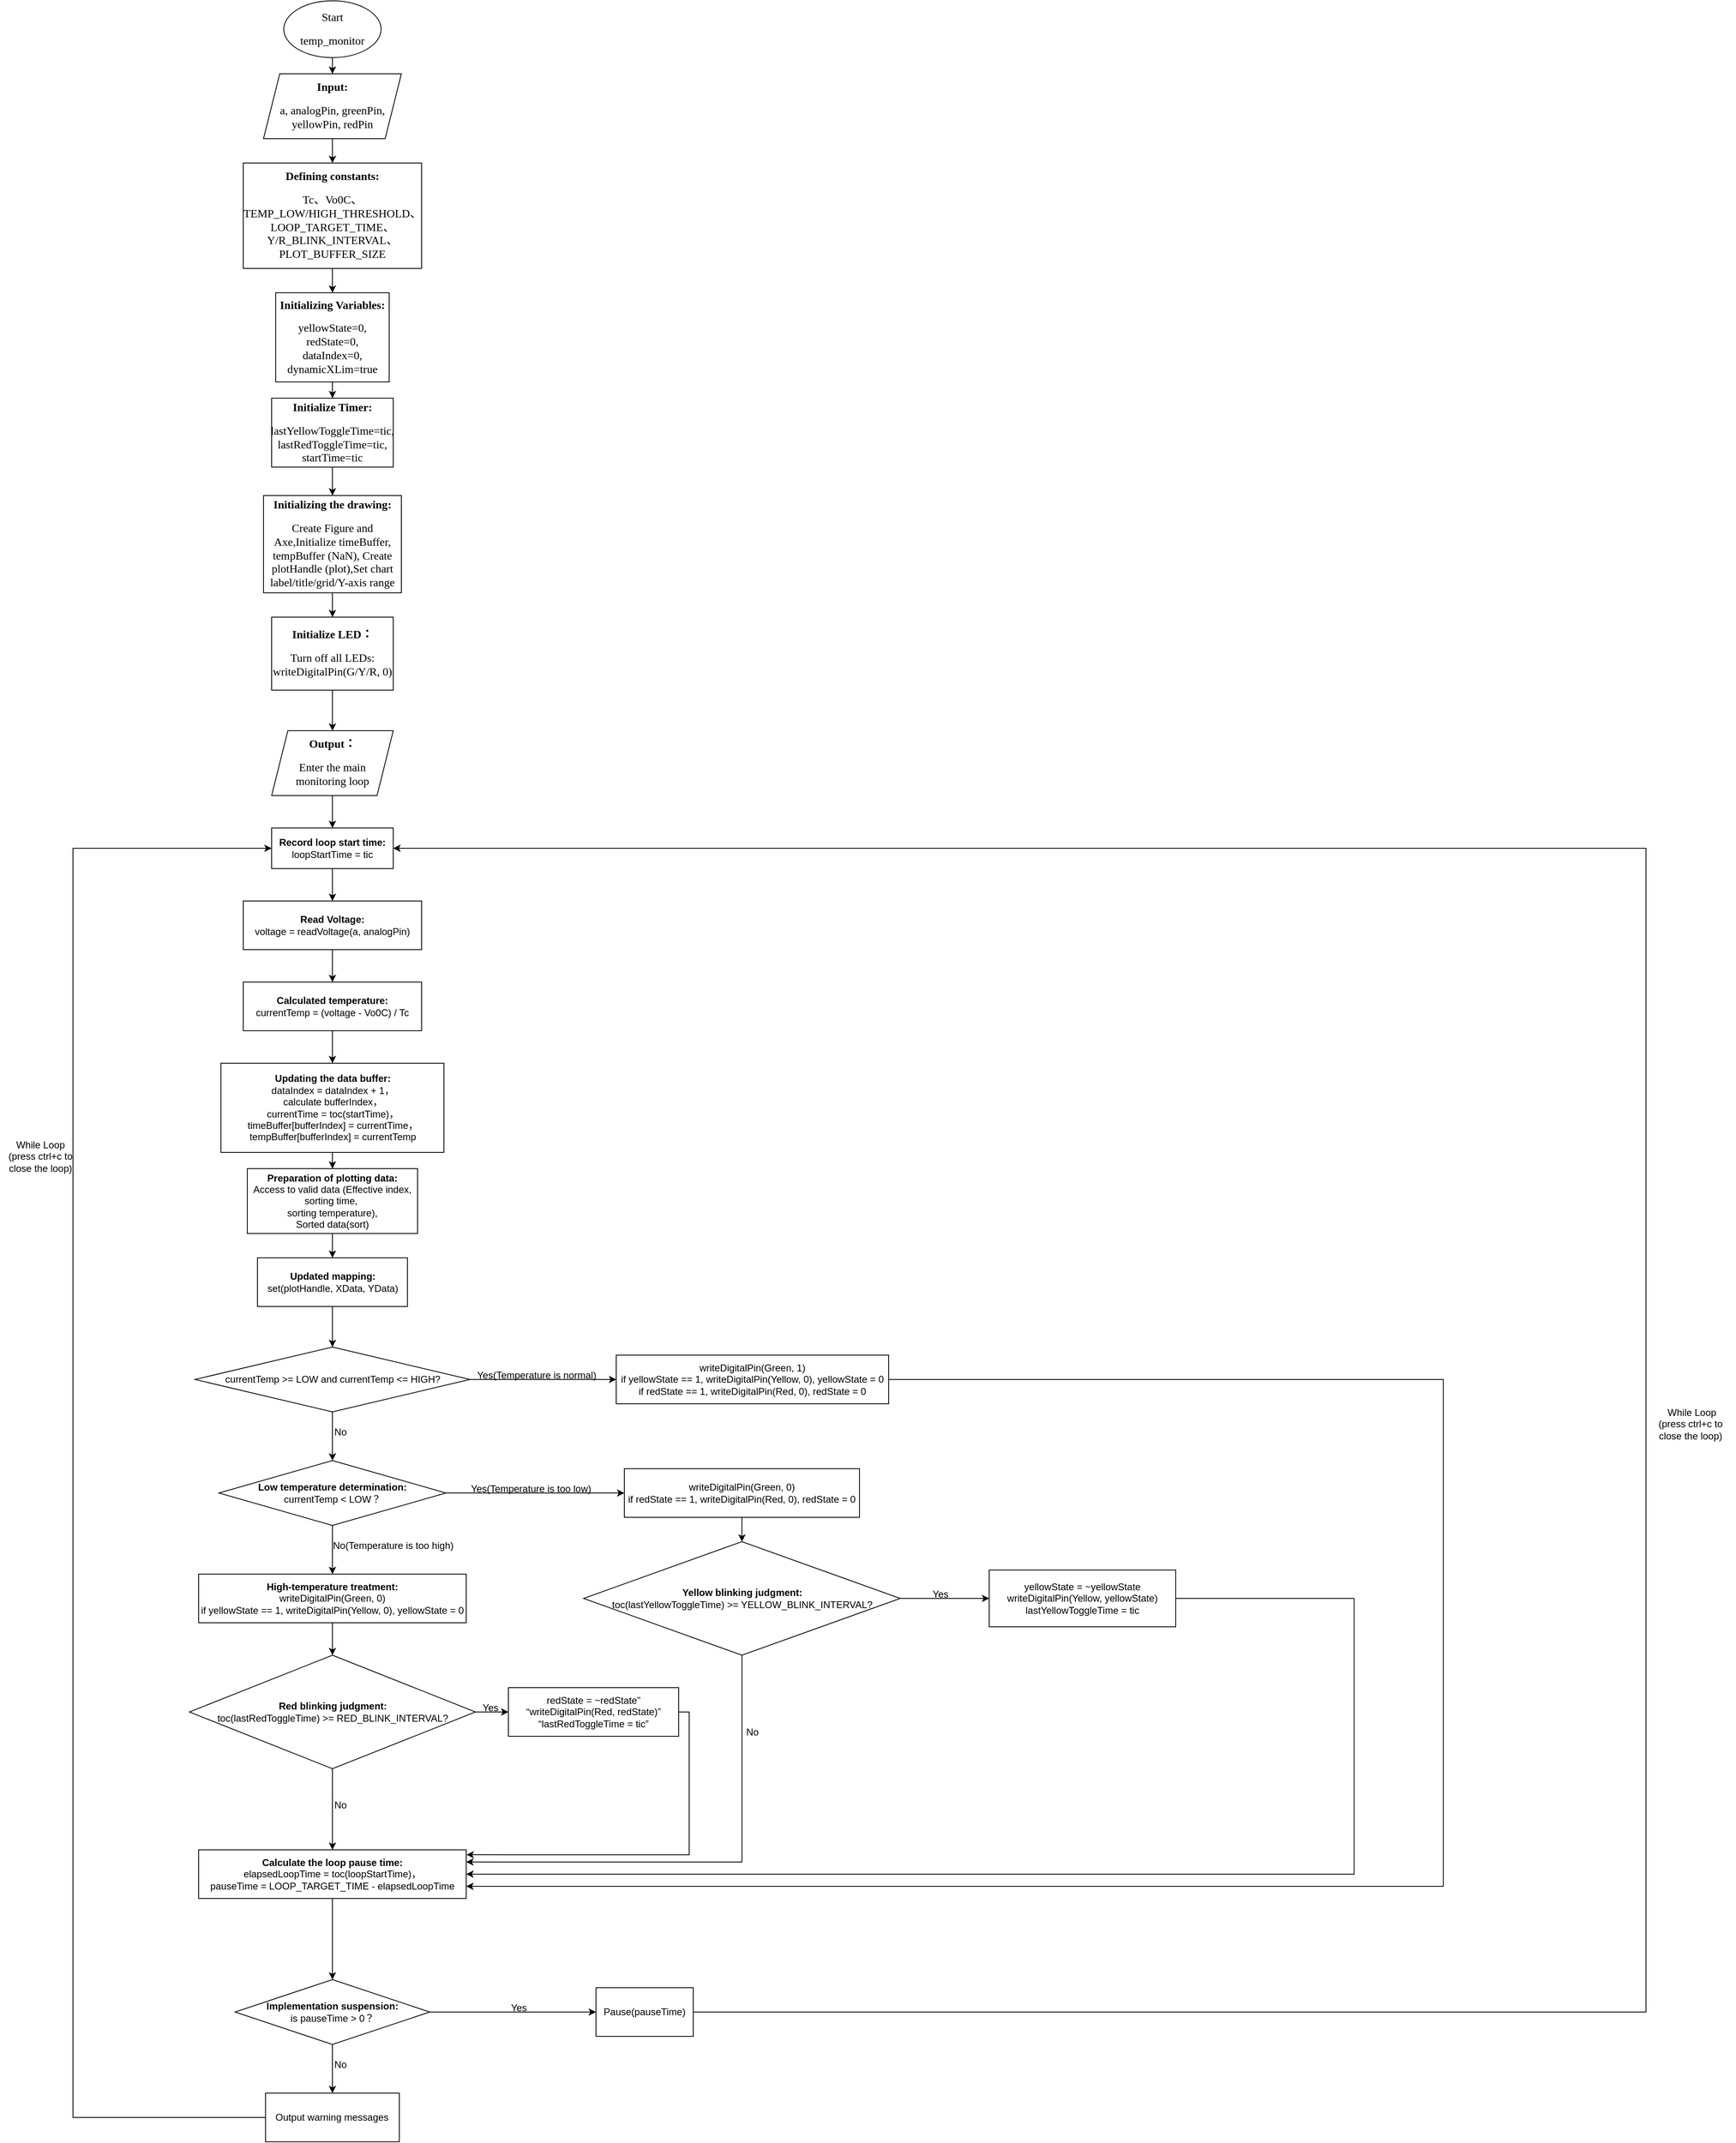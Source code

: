 <mxfile version="26.2.13">
  <diagram id="C5RBs43oDa-KdzZeNtuy" name="Page-1">
    <mxGraphModel dx="2034" dy="773" grid="1" gridSize="10" guides="1" tooltips="1" connect="1" arrows="1" fold="1" page="1" pageScale="1" pageWidth="827" pageHeight="1169" math="0" shadow="0">
      <root>
        <mxCell id="WIyWlLk6GJQsqaUBKTNV-0" />
        <mxCell id="WIyWlLk6GJQsqaUBKTNV-1" parent="WIyWlLk6GJQsqaUBKTNV-0" />
        <mxCell id="bx1HmI1DPWCOk9gcPMfK-49" style="edgeStyle=orthogonalEdgeStyle;rounded=0;orthogonalLoop=1;jettySize=auto;html=1;entryX=0.5;entryY=0;entryDx=0;entryDy=0;" parent="WIyWlLk6GJQsqaUBKTNV-1" source="bx1HmI1DPWCOk9gcPMfK-1" target="bx1HmI1DPWCOk9gcPMfK-4" edge="1">
          <mxGeometry relative="1" as="geometry" />
        </mxCell>
        <mxCell id="bx1HmI1DPWCOk9gcPMfK-1" value="&lt;p align=&quot;center&quot; class=&quot;MsoNormal&quot;&gt;&lt;span style=&quot;font-family: 宋体; font-size: 10.5pt;&quot;&gt;&lt;font style=&quot;&quot; face=&quot;Calibri&quot;&gt;Start&lt;/font&gt;&lt;/span&gt;&lt;b&gt;&lt;span style=&quot;font-family: 宋体; font-size: 10.5pt; font-size: 10.5pt;&quot;&gt;&lt;/span&gt;&lt;/b&gt;&lt;/p&gt;&lt;p align=&quot;center&quot; class=&quot;MsoNormal&quot;&gt;&lt;span style=&quot;mso-spacerun:&#39;yes&#39;;font-family:宋体;mso-ascii-font-family:Calibri;&lt;br/&gt;mso-hansi-font-family:Calibri;mso-bidi-font-family:&#39;Times New Roman&#39;;font-size:10.5pt;&lt;br/&gt;mso-font-kerning:1.0pt;&quot;&gt;&lt;font face=&quot;Calibri&quot;&gt;temp_monitor&lt;/font&gt;&lt;/span&gt;&lt;span style=&quot;mso-spacerun:&#39;yes&#39;;font-family:Calibri;mso-fareast-font-family:宋体;&lt;br/&gt;mso-bidi-font-family:&#39;Times New Roman&#39;;font-size:10.5pt;mso-font-kerning:1.0pt;&quot;&gt;&lt;/span&gt;&lt;/p&gt;" style="ellipse;whiteSpace=wrap;html=1;" parent="WIyWlLk6GJQsqaUBKTNV-1" vertex="1">
          <mxGeometry x="340" y="70" width="120" height="70" as="geometry" />
        </mxCell>
        <mxCell id="bx1HmI1DPWCOk9gcPMfK-50" style="edgeStyle=orthogonalEdgeStyle;rounded=0;orthogonalLoop=1;jettySize=auto;html=1;entryX=0.5;entryY=0;entryDx=0;entryDy=0;" parent="WIyWlLk6GJQsqaUBKTNV-1" source="bx1HmI1DPWCOk9gcPMfK-4" target="bx1HmI1DPWCOk9gcPMfK-5" edge="1">
          <mxGeometry relative="1" as="geometry" />
        </mxCell>
        <mxCell id="bx1HmI1DPWCOk9gcPMfK-4" value="&lt;p align=&quot;center&quot; class=&quot;MsoNormal&quot;&gt;&lt;b&gt;&lt;span style=&quot;font-family: 宋体; font-size: 10.5pt;&quot;&gt;&lt;font face=&quot;Calibri&quot;&gt;Input:&lt;/font&gt;&lt;/span&gt;&lt;/b&gt;&lt;b&gt;&lt;span style=&quot;font-family: 宋体; font-size: 10.5pt;&quot;&gt;&lt;/span&gt;&lt;/b&gt;&lt;/p&gt;&lt;p align=&quot;center&quot; class=&quot;MsoNormal&quot;&gt;&lt;span style=&quot;mso-spacerun:&#39;yes&#39;;font-family:Calibri;mso-fareast-font-family:宋体;&lt;br/&gt;mso-bidi-font-family:&#39;Times New Roman&#39;;font-size:10.5pt;mso-font-kerning:1.0pt;&quot;&gt;a, analogPin, greenPin, yellowPin, redPin&lt;/span&gt;&lt;span style=&quot;mso-spacerun:&#39;yes&#39;;font-family:Calibri;mso-fareast-font-family:宋体;&lt;br/&gt;mso-bidi-font-family:&#39;Times New Roman&#39;;font-size:10.5pt;mso-font-kerning:1.0pt;&quot;&gt;&lt;/span&gt;&lt;/p&gt;" style="shape=parallelogram;perimeter=parallelogramPerimeter;whiteSpace=wrap;html=1;fixedSize=1;" parent="WIyWlLk6GJQsqaUBKTNV-1" vertex="1">
          <mxGeometry x="315" y="160" width="170" height="80" as="geometry" />
        </mxCell>
        <mxCell id="bx1HmI1DPWCOk9gcPMfK-51" style="edgeStyle=orthogonalEdgeStyle;rounded=0;orthogonalLoop=1;jettySize=auto;html=1;entryX=0.5;entryY=0;entryDx=0;entryDy=0;" parent="WIyWlLk6GJQsqaUBKTNV-1" source="bx1HmI1DPWCOk9gcPMfK-5" target="bx1HmI1DPWCOk9gcPMfK-6" edge="1">
          <mxGeometry relative="1" as="geometry" />
        </mxCell>
        <mxCell id="bx1HmI1DPWCOk9gcPMfK-5" value="&lt;p align=&quot;center&quot; class=&quot;MsoNormal&quot;&gt;&lt;b&gt;&lt;span style=&quot;font-family: 宋体; font-size: 10.5pt;&quot;&gt;&lt;font face=&quot;Calibri&quot;&gt;Defining constants&lt;/font&gt;&lt;/span&gt;&lt;/b&gt;&lt;b&gt;&lt;span style=&quot;font-family: 宋体; font-size: 10.5pt;&quot;&gt;&lt;font face=&quot;Calibri&quot;&gt;:&lt;/font&gt;&lt;/span&gt;&lt;/b&gt;&lt;b&gt;&lt;span style=&quot;font-family: 宋体; font-size: 10.5pt;&quot;&gt;&lt;/span&gt;&lt;/b&gt;&lt;/p&gt;&lt;p align=&quot;center&quot; class=&quot;MsoNormal&quot;&gt;&lt;span style=&quot;mso-spacerun:&#39;yes&#39;;font-family:宋体;mso-ascii-font-family:Calibri;&lt;br/&gt;mso-hansi-font-family:Calibri;mso-bidi-font-family:&#39;Times New Roman&#39;;font-size:10.5pt;&lt;br/&gt;mso-font-kerning:1.0pt;&quot;&gt;&lt;font face=&quot;Calibri&quot;&gt;Tc&lt;/font&gt;&lt;font face=&quot;宋体&quot;&gt;、&lt;/font&gt;&lt;font face=&quot;Calibri&quot;&gt;Vo0C&lt;/font&gt;&lt;font face=&quot;宋体&quot;&gt;、&lt;/font&gt;&lt;font face=&quot;Calibri&quot;&gt;TEMP_LOW/HIGH_THRESHOLD&lt;/font&gt;&lt;font face=&quot;宋体&quot;&gt;、&lt;/font&gt;&lt;font face=&quot;Calibri&quot;&gt;LOOP_TARGET_TIME&lt;/font&gt;&lt;font face=&quot;宋体&quot;&gt;、&lt;/font&gt;&lt;font face=&quot;Calibri&quot;&gt;Y/R_BLINK_INTERVAL&lt;/font&gt;&lt;font face=&quot;宋体&quot;&gt;、&lt;/font&gt;&lt;font face=&quot;Calibri&quot;&gt;PLOT_BUFFER_SIZE&lt;/font&gt;&lt;/span&gt;&lt;span style=&quot;mso-spacerun:&#39;yes&#39;;font-family:宋体;mso-ascii-font-family:Calibri;&lt;br/&gt;mso-hansi-font-family:Calibri;mso-bidi-font-family:&#39;Times New Roman&#39;;font-size:10.5pt;&lt;br/&gt;mso-font-kerning:1.0pt;&quot;&gt;&lt;/span&gt;&lt;/p&gt;" style="rounded=0;whiteSpace=wrap;html=1;" parent="WIyWlLk6GJQsqaUBKTNV-1" vertex="1">
          <mxGeometry x="290" y="270" width="220" height="130" as="geometry" />
        </mxCell>
        <mxCell id="bx1HmI1DPWCOk9gcPMfK-52" style="edgeStyle=orthogonalEdgeStyle;rounded=0;orthogonalLoop=1;jettySize=auto;html=1;entryX=0.5;entryY=0;entryDx=0;entryDy=0;" parent="WIyWlLk6GJQsqaUBKTNV-1" source="bx1HmI1DPWCOk9gcPMfK-6" target="bx1HmI1DPWCOk9gcPMfK-7" edge="1">
          <mxGeometry relative="1" as="geometry" />
        </mxCell>
        <mxCell id="bx1HmI1DPWCOk9gcPMfK-6" value="&lt;p align=&quot;center&quot; class=&quot;MsoNormal&quot;&gt;&lt;b&gt;&lt;span style=&quot;font-family: 宋体; font-size: 10.5pt;&quot;&gt;&lt;font face=&quot;Calibri&quot;&gt;Initializing Variables&lt;/font&gt;&lt;/span&gt;&lt;/b&gt;&lt;b&gt;&lt;span style=&quot;font-family: 宋体; font-size: 10.5pt;&quot;&gt;&lt;font face=&quot;Calibri&quot;&gt;:&lt;/font&gt;&lt;/span&gt;&lt;/b&gt;&lt;b&gt;&lt;span style=&quot;font-family: 宋体; font-size: 10.5pt;&quot;&gt;&lt;/span&gt;&lt;/b&gt;&lt;/p&gt;&lt;p align=&quot;center&quot; class=&quot;MsoNormal&quot;&gt;&lt;span style=&quot;mso-spacerun:&#39;yes&#39;;font-family:宋体;mso-ascii-font-family:Calibri;&lt;br/&gt;mso-hansi-font-family:Calibri;mso-bidi-font-family:&#39;Times New Roman&#39;;font-size:10.5pt;&lt;br/&gt;mso-font-kerning:1.0pt;&quot;&gt;&lt;font face=&quot;Calibri&quot;&gt;yellowState=0, redState=0, dataIndex=0, dynamicXLim=true&lt;/font&gt;&lt;/span&gt;&lt;span style=&quot;mso-spacerun:&#39;yes&#39;;font-family:宋体;mso-ascii-font-family:Calibri;&lt;br/&gt;mso-hansi-font-family:Calibri;mso-bidi-font-family:&#39;Times New Roman&#39;;font-size:10.5pt;&lt;br/&gt;mso-font-kerning:1.0pt;&quot;&gt;&lt;/span&gt;&lt;/p&gt;" style="rounded=0;whiteSpace=wrap;html=1;" parent="WIyWlLk6GJQsqaUBKTNV-1" vertex="1">
          <mxGeometry x="330" y="430" width="140" height="110" as="geometry" />
        </mxCell>
        <mxCell id="bx1HmI1DPWCOk9gcPMfK-53" style="edgeStyle=orthogonalEdgeStyle;rounded=0;orthogonalLoop=1;jettySize=auto;html=1;" parent="WIyWlLk6GJQsqaUBKTNV-1" source="bx1HmI1DPWCOk9gcPMfK-7" target="bx1HmI1DPWCOk9gcPMfK-8" edge="1">
          <mxGeometry relative="1" as="geometry" />
        </mxCell>
        <mxCell id="bx1HmI1DPWCOk9gcPMfK-7" value="&lt;p align=&quot;center&quot; class=&quot;MsoNormal&quot;&gt;&lt;b&gt;&lt;span style=&quot;font-family: 宋体; font-size: 10.5pt;&quot;&gt;&lt;font face=&quot;Calibri&quot;&gt;Initialize Timer&lt;/font&gt;&lt;/span&gt;&lt;/b&gt;&lt;b&gt;&lt;span style=&quot;font-family: 宋体; font-size: 10.5pt;&quot;&gt;&lt;font face=&quot;Calibri&quot;&gt;:&lt;/font&gt;&lt;/span&gt;&lt;/b&gt;&lt;b&gt;&lt;span style=&quot;font-family: 宋体; font-size: 10.5pt;&quot;&gt;&lt;/span&gt;&lt;/b&gt;&lt;/p&gt;&lt;p align=&quot;center&quot; class=&quot;MsoNormal&quot;&gt;&lt;span style=&quot;mso-spacerun:&#39;yes&#39;;font-family:宋体;mso-ascii-font-family:Calibri;&lt;br/&gt;mso-hansi-font-family:Calibri;mso-bidi-font-family:&#39;Times New Roman&#39;;font-size:10.5pt;&lt;br/&gt;mso-font-kerning:1.0pt;&quot;&gt;&lt;font face=&quot;Calibri&quot;&gt;lastYellowToggleTime=tic, lastRedToggleTime=tic, startTime=tic&lt;/font&gt;&lt;/span&gt;&lt;span style=&quot;mso-spacerun:&#39;yes&#39;;font-family:宋体;mso-ascii-font-family:Calibri;&lt;br/&gt;mso-hansi-font-family:Calibri;mso-bidi-font-family:&#39;Times New Roman&#39;;font-size:10.5pt;&lt;br/&gt;mso-font-kerning:1.0pt;&quot;&gt;&lt;/span&gt;&lt;/p&gt;" style="rounded=0;whiteSpace=wrap;html=1;" parent="WIyWlLk6GJQsqaUBKTNV-1" vertex="1">
          <mxGeometry x="325" y="560" width="150" height="85" as="geometry" />
        </mxCell>
        <mxCell id="bx1HmI1DPWCOk9gcPMfK-54" style="edgeStyle=orthogonalEdgeStyle;rounded=0;orthogonalLoop=1;jettySize=auto;html=1;entryX=0.5;entryY=0;entryDx=0;entryDy=0;" parent="WIyWlLk6GJQsqaUBKTNV-1" source="bx1HmI1DPWCOk9gcPMfK-8" target="bx1HmI1DPWCOk9gcPMfK-9" edge="1">
          <mxGeometry relative="1" as="geometry" />
        </mxCell>
        <mxCell id="bx1HmI1DPWCOk9gcPMfK-8" value="&lt;p align=&quot;center&quot; class=&quot;MsoNormal&quot;&gt;&lt;b&gt;&lt;span style=&quot;font-family: 宋体; font-size: 10.5pt;&quot;&gt;&lt;font face=&quot;Calibri&quot;&gt;Initializing the drawing&lt;/font&gt;&lt;/span&gt;&lt;/b&gt;&lt;b&gt;&lt;span style=&quot;font-family: 宋体; font-size: 10.5pt;&quot;&gt;&lt;font face=&quot;Calibri&quot;&gt;:&lt;/font&gt;&lt;/span&gt;&lt;/b&gt;&lt;b&gt;&lt;span style=&quot;font-family: 宋体; font-size: 10.5pt;&quot;&gt;&lt;/span&gt;&lt;/b&gt;&lt;/p&gt;&lt;p align=&quot;center&quot; class=&quot;MsoNormal&quot;&gt;&lt;span style=&quot;font-family: 宋体; font-size: 10.5pt;&quot;&gt;&lt;font face=&quot;Calibri&quot;&gt;Create Figure and Axe,Initialize timeBuffer, tempBuffer (NaN), Create plotHandle (plot),Set chart label/title/grid/Y-axis range&lt;/font&gt;&lt;/span&gt;&lt;/p&gt;" style="rounded=0;whiteSpace=wrap;html=1;" parent="WIyWlLk6GJQsqaUBKTNV-1" vertex="1">
          <mxGeometry x="315" y="680" width="170" height="120" as="geometry" />
        </mxCell>
        <mxCell id="bx1HmI1DPWCOk9gcPMfK-55" style="edgeStyle=orthogonalEdgeStyle;rounded=0;orthogonalLoop=1;jettySize=auto;html=1;entryX=0.5;entryY=0;entryDx=0;entryDy=0;" parent="WIyWlLk6GJQsqaUBKTNV-1" source="bx1HmI1DPWCOk9gcPMfK-9" target="bx1HmI1DPWCOk9gcPMfK-11" edge="1">
          <mxGeometry relative="1" as="geometry" />
        </mxCell>
        <mxCell id="bx1HmI1DPWCOk9gcPMfK-9" value="&lt;p align=&quot;center&quot; class=&quot;MsoNormal&quot;&gt;&lt;b&gt;&lt;span style=&quot;font-family: 宋体; font-size: 10.5pt;&quot;&gt;&lt;font style=&quot;&quot; face=&quot;Calibri&quot;&gt;Initialize LED&lt;/font&gt;&lt;/span&gt;&lt;span style=&quot;font-family: 宋体; font-size: 10.5pt;&quot;&gt;：&lt;/span&gt;&lt;/b&gt;&lt;span style=&quot;mso-spacerun:&#39;yes&#39;;font-family:宋体;mso-ascii-font-family:Calibri;&lt;br/&gt;mso-hansi-font-family:Calibri;mso-bidi-font-family:&#39;Times New Roman&#39;;font-size:10.5pt;&lt;br/&gt;mso-font-kerning:1.0pt;&quot;&gt;&lt;/span&gt;&lt;/p&gt;&lt;p align=&quot;center&quot; class=&quot;MsoNormal&quot;&gt;&lt;span style=&quot;mso-spacerun:&#39;yes&#39;;font-family:宋体;mso-ascii-font-family:Calibri;&lt;br/&gt;mso-hansi-font-family:Calibri;mso-bidi-font-family:&#39;Times New Roman&#39;;font-size:10.5pt;&lt;br/&gt;mso-font-kerning:1.0pt;&quot;&gt;&lt;font face=&quot;Calibri&quot;&gt;Turn off all LEDs: writeDigitalPin(G/Y/R, 0)&lt;/font&gt;&lt;/span&gt;&lt;span style=&quot;mso-spacerun:&#39;yes&#39;;font-family:宋体;mso-ascii-font-family:Calibri;&lt;br/&gt;mso-hansi-font-family:Calibri;mso-bidi-font-family:&#39;Times New Roman&#39;;font-size:10.5pt;&lt;br/&gt;mso-font-kerning:1.0pt;&quot;&gt;&lt;/span&gt;&lt;/p&gt;" style="rounded=0;whiteSpace=wrap;html=1;" parent="WIyWlLk6GJQsqaUBKTNV-1" vertex="1">
          <mxGeometry x="325" y="830" width="150" height="90" as="geometry" />
        </mxCell>
        <mxCell id="bx1HmI1DPWCOk9gcPMfK-56" style="edgeStyle=orthogonalEdgeStyle;rounded=0;orthogonalLoop=1;jettySize=auto;html=1;entryX=0.5;entryY=0;entryDx=0;entryDy=0;" parent="WIyWlLk6GJQsqaUBKTNV-1" source="bx1HmI1DPWCOk9gcPMfK-11" target="bx1HmI1DPWCOk9gcPMfK-14" edge="1">
          <mxGeometry relative="1" as="geometry" />
        </mxCell>
        <mxCell id="bx1HmI1DPWCOk9gcPMfK-11" value="&lt;p align=&quot;center&quot; class=&quot;MsoNormal&quot;&gt;&lt;span style=&quot;mso-spacerun:&#39;yes&#39;;font-family:宋体;mso-ascii-font-family:Calibri;&lt;br/&gt;mso-hansi-font-family:Calibri;mso-bidi-font-family:&#39;Times New Roman&#39;;font-size:10.5pt;&lt;br/&gt;mso-font-kerning:1.0pt;&quot;&gt;&lt;b&gt;&lt;font face=&quot;Calibri&quot;&gt;Output&lt;/font&gt;&lt;font face=&quot;宋体&quot;&gt;：&lt;/font&gt;&lt;/b&gt;&lt;/span&gt;&lt;span style=&quot;mso-spacerun:&#39;yes&#39;;font-family:宋体;mso-ascii-font-family:Calibri;&lt;br/&gt;mso-hansi-font-family:Calibri;mso-bidi-font-family:&#39;Times New Roman&#39;;font-size:10.5pt;&lt;br/&gt;mso-font-kerning:1.0pt;&quot;&gt;&lt;/span&gt;&lt;/p&gt;&lt;p align=&quot;center&quot; class=&quot;MsoNormal&quot;&gt;&lt;span style=&quot;mso-spacerun:&#39;yes&#39;;font-family:宋体;mso-ascii-font-family:Calibri;&lt;br/&gt;mso-hansi-font-family:Calibri;mso-bidi-font-family:&#39;Times New Roman&#39;;font-size:10.5pt;&lt;br/&gt;mso-font-kerning:1.0pt;&quot;&gt;&lt;font face=&quot;Calibri&quot;&gt;Enter the main monitoring loop&lt;/font&gt;&lt;/span&gt;&lt;span style=&quot;mso-spacerun:&#39;yes&#39;;font-family:Calibri;mso-fareast-font-family:宋体;&lt;br/&gt;mso-bidi-font-family:&#39;Times New Roman&#39;;font-size:10.5pt;mso-font-kerning:1.0pt;&quot;&gt;&lt;/span&gt;&lt;/p&gt;" style="shape=parallelogram;perimeter=parallelogramPerimeter;whiteSpace=wrap;html=1;fixedSize=1;" parent="WIyWlLk6GJQsqaUBKTNV-1" vertex="1">
          <mxGeometry x="325" y="970" width="150" height="80" as="geometry" />
        </mxCell>
        <mxCell id="bx1HmI1DPWCOk9gcPMfK-57" style="edgeStyle=orthogonalEdgeStyle;rounded=0;orthogonalLoop=1;jettySize=auto;html=1;entryX=0.5;entryY=0;entryDx=0;entryDy=0;" parent="WIyWlLk6GJQsqaUBKTNV-1" source="bx1HmI1DPWCOk9gcPMfK-14" target="bx1HmI1DPWCOk9gcPMfK-15" edge="1">
          <mxGeometry relative="1" as="geometry" />
        </mxCell>
        <mxCell id="bx1HmI1DPWCOk9gcPMfK-14" value="&lt;b&gt;Record loop start time:&lt;/b&gt;&lt;div&gt;loopStartTime = tic&lt;/div&gt;" style="rounded=0;whiteSpace=wrap;html=1;" parent="WIyWlLk6GJQsqaUBKTNV-1" vertex="1">
          <mxGeometry x="325" y="1090" width="150" height="50" as="geometry" />
        </mxCell>
        <mxCell id="bx1HmI1DPWCOk9gcPMfK-58" style="edgeStyle=orthogonalEdgeStyle;rounded=0;orthogonalLoop=1;jettySize=auto;html=1;entryX=0.5;entryY=0;entryDx=0;entryDy=0;" parent="WIyWlLk6GJQsqaUBKTNV-1" source="bx1HmI1DPWCOk9gcPMfK-15" target="bx1HmI1DPWCOk9gcPMfK-16" edge="1">
          <mxGeometry relative="1" as="geometry" />
        </mxCell>
        <mxCell id="bx1HmI1DPWCOk9gcPMfK-15" value="&lt;b&gt;Read Voltage:&lt;/b&gt;&lt;div&gt;voltage = readVoltage(a, analogPin)&lt;/div&gt;" style="rounded=0;whiteSpace=wrap;html=1;" parent="WIyWlLk6GJQsqaUBKTNV-1" vertex="1">
          <mxGeometry x="290" y="1180" width="220" height="60" as="geometry" />
        </mxCell>
        <mxCell id="bx1HmI1DPWCOk9gcPMfK-59" style="edgeStyle=orthogonalEdgeStyle;rounded=0;orthogonalLoop=1;jettySize=auto;html=1;entryX=0.5;entryY=0;entryDx=0;entryDy=0;" parent="WIyWlLk6GJQsqaUBKTNV-1" source="bx1HmI1DPWCOk9gcPMfK-16" target="bx1HmI1DPWCOk9gcPMfK-17" edge="1">
          <mxGeometry relative="1" as="geometry" />
        </mxCell>
        <mxCell id="bx1HmI1DPWCOk9gcPMfK-16" value="&lt;b&gt;Calculated temperature:&lt;/b&gt;&lt;div&gt;currentTemp = (voltage - Vo0C) / Tc&lt;/div&gt;" style="rounded=0;whiteSpace=wrap;html=1;" parent="WIyWlLk6GJQsqaUBKTNV-1" vertex="1">
          <mxGeometry x="290" y="1280" width="220" height="60" as="geometry" />
        </mxCell>
        <mxCell id="bx1HmI1DPWCOk9gcPMfK-60" style="edgeStyle=orthogonalEdgeStyle;rounded=0;orthogonalLoop=1;jettySize=auto;html=1;entryX=0.5;entryY=0;entryDx=0;entryDy=0;" parent="WIyWlLk6GJQsqaUBKTNV-1" source="bx1HmI1DPWCOk9gcPMfK-17" target="bx1HmI1DPWCOk9gcPMfK-18" edge="1">
          <mxGeometry relative="1" as="geometry" />
        </mxCell>
        <mxCell id="bx1HmI1DPWCOk9gcPMfK-17" value="&lt;b&gt;Updating the data buffer:&lt;/b&gt;&lt;div&gt;dataIndex = dataIndex + 1，&lt;/div&gt;&lt;div&gt;calculate bufferIndex，&lt;/div&gt;&lt;div&gt;currentTime = toc(startTime)，&lt;/div&gt;&lt;div&gt;timeBuffer[bufferIndex] = currentTime，&lt;/div&gt;&lt;div&gt;tempBuffer[bufferIndex] = currentTemp&lt;/div&gt;" style="rounded=0;whiteSpace=wrap;html=1;" parent="WIyWlLk6GJQsqaUBKTNV-1" vertex="1">
          <mxGeometry x="262.5" y="1380" width="275" height="110" as="geometry" />
        </mxCell>
        <mxCell id="bx1HmI1DPWCOk9gcPMfK-61" style="edgeStyle=orthogonalEdgeStyle;rounded=0;orthogonalLoop=1;jettySize=auto;html=1;entryX=0.5;entryY=0;entryDx=0;entryDy=0;" parent="WIyWlLk6GJQsqaUBKTNV-1" source="bx1HmI1DPWCOk9gcPMfK-18" target="bx1HmI1DPWCOk9gcPMfK-19" edge="1">
          <mxGeometry relative="1" as="geometry" />
        </mxCell>
        <mxCell id="bx1HmI1DPWCOk9gcPMfK-18" value="&lt;b&gt;Preparation of plotting data:&lt;/b&gt;&lt;div&gt;Access to valid data&amp;nbsp;(Effective index, sorting time,&amp;nbsp;&lt;/div&gt;&lt;div&gt;sorting temperature),&lt;/div&gt;&lt;div&gt;Sorted data(sort)&lt;/div&gt;" style="rounded=0;whiteSpace=wrap;html=1;" parent="WIyWlLk6GJQsqaUBKTNV-1" vertex="1">
          <mxGeometry x="295" y="1510" width="210" height="80" as="geometry" />
        </mxCell>
        <mxCell id="bx1HmI1DPWCOk9gcPMfK-63" style="edgeStyle=orthogonalEdgeStyle;rounded=0;orthogonalLoop=1;jettySize=auto;html=1;entryX=0.5;entryY=0;entryDx=0;entryDy=0;" parent="WIyWlLk6GJQsqaUBKTNV-1" source="bx1HmI1DPWCOk9gcPMfK-19" target="bx1HmI1DPWCOk9gcPMfK-21" edge="1">
          <mxGeometry relative="1" as="geometry" />
        </mxCell>
        <mxCell id="bx1HmI1DPWCOk9gcPMfK-19" value="&lt;b&gt;Updated mapping:&lt;/b&gt;&lt;div&gt;set(plotHandle, XData, YData)&lt;/div&gt;" style="rounded=0;whiteSpace=wrap;html=1;" parent="WIyWlLk6GJQsqaUBKTNV-1" vertex="1">
          <mxGeometry x="307.5" y="1620" width="185" height="60" as="geometry" />
        </mxCell>
        <mxCell id="bx1HmI1DPWCOk9gcPMfK-64" style="edgeStyle=orthogonalEdgeStyle;rounded=0;orthogonalLoop=1;jettySize=auto;html=1;entryX=0;entryY=0.5;entryDx=0;entryDy=0;" parent="WIyWlLk6GJQsqaUBKTNV-1" source="bx1HmI1DPWCOk9gcPMfK-21" target="bx1HmI1DPWCOk9gcPMfK-22" edge="1">
          <mxGeometry relative="1" as="geometry" />
        </mxCell>
        <mxCell id="bx1HmI1DPWCOk9gcPMfK-65" style="edgeStyle=orthogonalEdgeStyle;rounded=0;orthogonalLoop=1;jettySize=auto;html=1;" parent="WIyWlLk6GJQsqaUBKTNV-1" source="bx1HmI1DPWCOk9gcPMfK-21" target="bx1HmI1DPWCOk9gcPMfK-25" edge="1">
          <mxGeometry relative="1" as="geometry" />
        </mxCell>
        <mxCell id="bx1HmI1DPWCOk9gcPMfK-21" value="currentTemp &amp;gt;= LOW and currentTemp &amp;lt;= HIGH?" style="rhombus;whiteSpace=wrap;html=1;" parent="WIyWlLk6GJQsqaUBKTNV-1" vertex="1">
          <mxGeometry x="230.5" y="1730" width="339" height="80" as="geometry" />
        </mxCell>
        <mxCell id="bx1HmI1DPWCOk9gcPMfK-78" style="edgeStyle=orthogonalEdgeStyle;rounded=0;orthogonalLoop=1;jettySize=auto;html=1;entryX=1;entryY=0.75;entryDx=0;entryDy=0;" parent="WIyWlLk6GJQsqaUBKTNV-1" source="bx1HmI1DPWCOk9gcPMfK-22" target="bx1HmI1DPWCOk9gcPMfK-42" edge="1">
          <mxGeometry relative="1" as="geometry">
            <Array as="points">
              <mxPoint x="1770" y="1770" />
              <mxPoint x="1770" y="2395" />
            </Array>
          </mxGeometry>
        </mxCell>
        <mxCell id="bx1HmI1DPWCOk9gcPMfK-22" value="writeDigitalPin(Green, 1)&lt;div&gt;if yellowState == 1, writeDigitalPin(Yellow, 0), yellowState = 0&lt;/div&gt;&lt;div&gt;if redState == 1, writeDigitalPin(Red, 0), redState = 0&lt;/div&gt;" style="rounded=0;whiteSpace=wrap;html=1;" parent="WIyWlLk6GJQsqaUBKTNV-1" vertex="1">
          <mxGeometry x="750" y="1740" width="336" height="60" as="geometry" />
        </mxCell>
        <mxCell id="bx1HmI1DPWCOk9gcPMfK-66" style="edgeStyle=orthogonalEdgeStyle;rounded=0;orthogonalLoop=1;jettySize=auto;html=1;" parent="WIyWlLk6GJQsqaUBKTNV-1" source="bx1HmI1DPWCOk9gcPMfK-25" target="bx1HmI1DPWCOk9gcPMfK-29" edge="1">
          <mxGeometry relative="1" as="geometry" />
        </mxCell>
        <mxCell id="bx1HmI1DPWCOk9gcPMfK-67" style="edgeStyle=orthogonalEdgeStyle;rounded=0;orthogonalLoop=1;jettySize=auto;html=1;entryX=0.5;entryY=0;entryDx=0;entryDy=0;" parent="WIyWlLk6GJQsqaUBKTNV-1" source="bx1HmI1DPWCOk9gcPMfK-25" target="bx1HmI1DPWCOk9gcPMfK-36" edge="1">
          <mxGeometry relative="1" as="geometry" />
        </mxCell>
        <mxCell id="bx1HmI1DPWCOk9gcPMfK-25" value="&lt;div&gt;&lt;span style=&quot;background-color: transparent; color: light-dark(rgb(0, 0, 0), rgb(255, 255, 255));&quot;&gt;&lt;b&gt;Low temperature determination:&lt;/b&gt;&lt;/span&gt;&lt;/div&gt;&lt;div&gt;&lt;span style=&quot;background-color: transparent; color: light-dark(rgb(0, 0, 0), rgb(255, 255, 255));&quot;&gt;currentTemp &amp;lt; LOW？&lt;/span&gt;&lt;/div&gt;" style="rhombus;whiteSpace=wrap;html=1;" parent="WIyWlLk6GJQsqaUBKTNV-1" vertex="1">
          <mxGeometry x="260" y="1870" width="280" height="80" as="geometry" />
        </mxCell>
        <mxCell id="bx1HmI1DPWCOk9gcPMfK-27" value="Yes(Temperature is normal)" style="text;strokeColor=none;align=center;fillColor=none;html=1;verticalAlign=middle;whiteSpace=wrap;rounded=0;" parent="WIyWlLk6GJQsqaUBKTNV-1" vertex="1">
          <mxGeometry x="574" y="1750" width="156" height="30" as="geometry" />
        </mxCell>
        <mxCell id="bx1HmI1DPWCOk9gcPMfK-28" value="No" style="text;strokeColor=none;align=center;fillColor=none;html=1;verticalAlign=middle;whiteSpace=wrap;rounded=0;" parent="WIyWlLk6GJQsqaUBKTNV-1" vertex="1">
          <mxGeometry x="380" y="1820" width="60" height="30" as="geometry" />
        </mxCell>
        <mxCell id="bx1HmI1DPWCOk9gcPMfK-68" style="edgeStyle=orthogonalEdgeStyle;rounded=0;orthogonalLoop=1;jettySize=auto;html=1;" parent="WIyWlLk6GJQsqaUBKTNV-1" source="bx1HmI1DPWCOk9gcPMfK-29" target="bx1HmI1DPWCOk9gcPMfK-32" edge="1">
          <mxGeometry relative="1" as="geometry" />
        </mxCell>
        <mxCell id="bx1HmI1DPWCOk9gcPMfK-29" value="writeDigitalPin(Green, 0)&lt;div&gt;if redState == 1, writeDigitalPin(Red, 0), redState = 0&lt;/div&gt;" style="rounded=0;whiteSpace=wrap;html=1;" parent="WIyWlLk6GJQsqaUBKTNV-1" vertex="1">
          <mxGeometry x="760" y="1880" width="290" height="60" as="geometry" />
        </mxCell>
        <mxCell id="bx1HmI1DPWCOk9gcPMfK-31" value="Yes(Temperature is too low)" style="text;strokeColor=none;align=center;fillColor=none;html=1;verticalAlign=middle;whiteSpace=wrap;rounded=0;" parent="WIyWlLk6GJQsqaUBKTNV-1" vertex="1">
          <mxGeometry x="565" y="1880" width="160" height="50" as="geometry" />
        </mxCell>
        <mxCell id="bx1HmI1DPWCOk9gcPMfK-69" style="edgeStyle=orthogonalEdgeStyle;rounded=0;orthogonalLoop=1;jettySize=auto;html=1;entryX=0;entryY=0.5;entryDx=0;entryDy=0;" parent="WIyWlLk6GJQsqaUBKTNV-1" source="bx1HmI1DPWCOk9gcPMfK-32" target="bx1HmI1DPWCOk9gcPMfK-33" edge="1">
          <mxGeometry relative="1" as="geometry" />
        </mxCell>
        <mxCell id="bx1HmI1DPWCOk9gcPMfK-84" style="edgeStyle=orthogonalEdgeStyle;rounded=0;orthogonalLoop=1;jettySize=auto;html=1;entryX=1;entryY=0.25;entryDx=0;entryDy=0;" parent="WIyWlLk6GJQsqaUBKTNV-1" source="bx1HmI1DPWCOk9gcPMfK-32" target="bx1HmI1DPWCOk9gcPMfK-42" edge="1">
          <mxGeometry relative="1" as="geometry">
            <Array as="points">
              <mxPoint x="905" y="2365" />
            </Array>
          </mxGeometry>
        </mxCell>
        <mxCell id="bx1HmI1DPWCOk9gcPMfK-32" value="&lt;b&gt;Yellow blinking judgment:&lt;/b&gt;&lt;div&gt;toc(lastYellowToggleTime) &amp;gt;= YELLOW_BLINK_INTERVAL?&lt;/div&gt;" style="rhombus;whiteSpace=wrap;html=1;" parent="WIyWlLk6GJQsqaUBKTNV-1" vertex="1">
          <mxGeometry x="709.75" y="1970" width="390.5" height="140" as="geometry" />
        </mxCell>
        <mxCell id="bx1HmI1DPWCOk9gcPMfK-79" style="edgeStyle=orthogonalEdgeStyle;rounded=0;orthogonalLoop=1;jettySize=auto;html=1;entryX=1;entryY=0.5;entryDx=0;entryDy=0;" parent="WIyWlLk6GJQsqaUBKTNV-1" source="bx1HmI1DPWCOk9gcPMfK-33" target="bx1HmI1DPWCOk9gcPMfK-42" edge="1">
          <mxGeometry relative="1" as="geometry">
            <Array as="points">
              <mxPoint x="1660" y="2040" />
              <mxPoint x="1660" y="2380" />
            </Array>
          </mxGeometry>
        </mxCell>
        <mxCell id="bx1HmI1DPWCOk9gcPMfK-33" value="&lt;div&gt;yellowState = ~yellowState&lt;/div&gt;&lt;div&gt;writeDigitalPin(Yellow, yellowState)&lt;/div&gt;&lt;div&gt;lastYellowToggleTime = tic&lt;/div&gt;" style="rounded=0;whiteSpace=wrap;html=1;" parent="WIyWlLk6GJQsqaUBKTNV-1" vertex="1">
          <mxGeometry x="1210" y="2005" width="230" height="70" as="geometry" />
        </mxCell>
        <mxCell id="bx1HmI1DPWCOk9gcPMfK-34" value="Yes" style="text;strokeColor=none;align=center;fillColor=none;html=1;verticalAlign=middle;whiteSpace=wrap;rounded=0;" parent="WIyWlLk6GJQsqaUBKTNV-1" vertex="1">
          <mxGeometry x="1120" y="2020" width="60" height="30" as="geometry" />
        </mxCell>
        <mxCell id="bx1HmI1DPWCOk9gcPMfK-73" style="edgeStyle=orthogonalEdgeStyle;rounded=0;orthogonalLoop=1;jettySize=auto;html=1;entryX=0.5;entryY=0;entryDx=0;entryDy=0;" parent="WIyWlLk6GJQsqaUBKTNV-1" source="bx1HmI1DPWCOk9gcPMfK-36" target="bx1HmI1DPWCOk9gcPMfK-38" edge="1">
          <mxGeometry relative="1" as="geometry" />
        </mxCell>
        <mxCell id="bx1HmI1DPWCOk9gcPMfK-36" value="&lt;b&gt;High-temperature treatment:&lt;/b&gt;&lt;div&gt;&lt;div style=&quot;&quot;&gt;writeDigitalPin(Green, 0)&lt;/div&gt;&lt;div style=&quot;&quot;&gt;if yellowState == 1, writeDigitalPin(Yellow, 0), yellowState = 0&lt;/div&gt;&lt;/div&gt;" style="rounded=0;whiteSpace=wrap;html=1;" parent="WIyWlLk6GJQsqaUBKTNV-1" vertex="1">
          <mxGeometry x="235" y="2010" width="330" height="60" as="geometry" />
        </mxCell>
        <mxCell id="bx1HmI1DPWCOk9gcPMfK-37" value="No(Temperature is too high)" style="text;strokeColor=none;align=center;fillColor=none;html=1;verticalAlign=middle;whiteSpace=wrap;rounded=0;" parent="WIyWlLk6GJQsqaUBKTNV-1" vertex="1">
          <mxGeometry x="395" y="1960" width="160" height="30" as="geometry" />
        </mxCell>
        <mxCell id="bx1HmI1DPWCOk9gcPMfK-75" style="edgeStyle=orthogonalEdgeStyle;rounded=0;orthogonalLoop=1;jettySize=auto;html=1;" parent="WIyWlLk6GJQsqaUBKTNV-1" source="bx1HmI1DPWCOk9gcPMfK-38" target="bx1HmI1DPWCOk9gcPMfK-40" edge="1">
          <mxGeometry relative="1" as="geometry" />
        </mxCell>
        <mxCell id="bx1HmI1DPWCOk9gcPMfK-76" style="edgeStyle=orthogonalEdgeStyle;rounded=0;orthogonalLoop=1;jettySize=auto;html=1;entryX=0.5;entryY=0;entryDx=0;entryDy=0;" parent="WIyWlLk6GJQsqaUBKTNV-1" source="bx1HmI1DPWCOk9gcPMfK-38" target="bx1HmI1DPWCOk9gcPMfK-42" edge="1">
          <mxGeometry relative="1" as="geometry" />
        </mxCell>
        <mxCell id="bx1HmI1DPWCOk9gcPMfK-38" value="&lt;b&gt;Red blinking judgment:&lt;/b&gt;&lt;div&gt;&lt;div style=&quot;&quot;&gt;toc(lastRedToggleTime) &amp;gt;= RED_BLINK_INTERVAL?&lt;/div&gt;&lt;/div&gt;" style="rhombus;whiteSpace=wrap;html=1;" parent="WIyWlLk6GJQsqaUBKTNV-1" vertex="1">
          <mxGeometry x="223.62" y="2110" width="352.75" height="140" as="geometry" />
        </mxCell>
        <mxCell id="bx1HmI1DPWCOk9gcPMfK-40" value="&lt;div&gt;redState = ~redState”&lt;/div&gt;&lt;div&gt;“writeDigitalPin(Red, redState)”&lt;/div&gt;&lt;div&gt;“lastRedToggleTime = tic”&lt;/div&gt;" style="rounded=0;whiteSpace=wrap;html=1;" parent="WIyWlLk6GJQsqaUBKTNV-1" vertex="1">
          <mxGeometry x="617" y="2150" width="210" height="60" as="geometry" />
        </mxCell>
        <mxCell id="bx1HmI1DPWCOk9gcPMfK-41" value="Yes" style="text;strokeColor=none;align=center;fillColor=none;html=1;verticalAlign=middle;whiteSpace=wrap;rounded=0;" parent="WIyWlLk6GJQsqaUBKTNV-1" vertex="1">
          <mxGeometry x="565" y="2160" width="60" height="30" as="geometry" />
        </mxCell>
        <mxCell id="bx1HmI1DPWCOk9gcPMfK-87" style="edgeStyle=orthogonalEdgeStyle;rounded=0;orthogonalLoop=1;jettySize=auto;html=1;entryX=0.5;entryY=0;entryDx=0;entryDy=0;" parent="WIyWlLk6GJQsqaUBKTNV-1" source="bx1HmI1DPWCOk9gcPMfK-42" target="bx1HmI1DPWCOk9gcPMfK-44" edge="1">
          <mxGeometry relative="1" as="geometry" />
        </mxCell>
        <mxCell id="bx1HmI1DPWCOk9gcPMfK-42" value="&lt;b&gt;Calculate the loop pause time:&lt;/b&gt;&lt;div&gt;elapsedLoopTime = toc(loopStartTime)，&lt;/div&gt;&lt;div&gt;pauseTime = LOOP_TARGET_TIME - elapsedLoopTime&lt;/div&gt;" style="rounded=0;whiteSpace=wrap;html=1;" parent="WIyWlLk6GJQsqaUBKTNV-1" vertex="1">
          <mxGeometry x="235" y="2350" width="330" height="60" as="geometry" />
        </mxCell>
        <mxCell id="bx1HmI1DPWCOk9gcPMfK-43" value="No" style="text;strokeColor=none;align=center;fillColor=none;html=1;verticalAlign=middle;whiteSpace=wrap;rounded=0;" parent="WIyWlLk6GJQsqaUBKTNV-1" vertex="1">
          <mxGeometry x="380" y="2280" width="60" height="30" as="geometry" />
        </mxCell>
        <mxCell id="bx1HmI1DPWCOk9gcPMfK-88" style="edgeStyle=orthogonalEdgeStyle;rounded=0;orthogonalLoop=1;jettySize=auto;html=1;entryX=0.5;entryY=0;entryDx=0;entryDy=0;" parent="WIyWlLk6GJQsqaUBKTNV-1" source="bx1HmI1DPWCOk9gcPMfK-44" target="bx1HmI1DPWCOk9gcPMfK-47" edge="1">
          <mxGeometry relative="1" as="geometry" />
        </mxCell>
        <mxCell id="bx1HmI1DPWCOk9gcPMfK-89" style="edgeStyle=orthogonalEdgeStyle;rounded=0;orthogonalLoop=1;jettySize=auto;html=1;entryX=0;entryY=0.5;entryDx=0;entryDy=0;" parent="WIyWlLk6GJQsqaUBKTNV-1" source="bx1HmI1DPWCOk9gcPMfK-44" target="bx1HmI1DPWCOk9gcPMfK-45" edge="1">
          <mxGeometry relative="1" as="geometry" />
        </mxCell>
        <mxCell id="bx1HmI1DPWCOk9gcPMfK-44" value="&lt;b&gt;Implementation suspension:&lt;/b&gt;&lt;div&gt;is pauseTime &amp;gt; 0？&lt;/div&gt;" style="rhombus;whiteSpace=wrap;html=1;" parent="WIyWlLk6GJQsqaUBKTNV-1" vertex="1">
          <mxGeometry x="280" y="2510" width="240" height="80" as="geometry" />
        </mxCell>
        <mxCell id="bx1HmI1DPWCOk9gcPMfK-45" value="Pause(pauseTime)" style="rounded=0;whiteSpace=wrap;html=1;" parent="WIyWlLk6GJQsqaUBKTNV-1" vertex="1">
          <mxGeometry x="725" y="2520" width="120" height="60" as="geometry" />
        </mxCell>
        <mxCell id="bx1HmI1DPWCOk9gcPMfK-46" value="Yes" style="text;strokeColor=none;align=center;fillColor=none;html=1;verticalAlign=middle;whiteSpace=wrap;rounded=0;" parent="WIyWlLk6GJQsqaUBKTNV-1" vertex="1">
          <mxGeometry x="600" y="2530" width="60" height="30" as="geometry" />
        </mxCell>
        <mxCell id="bx1HmI1DPWCOk9gcPMfK-90" style="edgeStyle=orthogonalEdgeStyle;rounded=0;orthogonalLoop=1;jettySize=auto;html=1;entryX=0;entryY=0.5;entryDx=0;entryDy=0;" parent="WIyWlLk6GJQsqaUBKTNV-1" source="bx1HmI1DPWCOk9gcPMfK-47" target="bx1HmI1DPWCOk9gcPMfK-14" edge="1">
          <mxGeometry relative="1" as="geometry">
            <Array as="points">
              <mxPoint x="80" y="2680" />
              <mxPoint x="80" y="1115" />
            </Array>
          </mxGeometry>
        </mxCell>
        <mxCell id="bx1HmI1DPWCOk9gcPMfK-92" style="edgeStyle=orthogonalEdgeStyle;rounded=0;orthogonalLoop=1;jettySize=auto;html=1;entryX=1;entryY=0.5;entryDx=0;entryDy=0;exitX=1;exitY=0.5;exitDx=0;exitDy=0;" parent="WIyWlLk6GJQsqaUBKTNV-1" source="bx1HmI1DPWCOk9gcPMfK-45" target="bx1HmI1DPWCOk9gcPMfK-14" edge="1">
          <mxGeometry relative="1" as="geometry">
            <Array as="points">
              <mxPoint x="2020" y="2550" />
              <mxPoint x="2020" y="1115" />
            </Array>
          </mxGeometry>
        </mxCell>
        <mxCell id="bx1HmI1DPWCOk9gcPMfK-47" value="Output warning messages" style="rounded=0;whiteSpace=wrap;html=1;" parent="WIyWlLk6GJQsqaUBKTNV-1" vertex="1">
          <mxGeometry x="317.49" y="2650" width="165" height="60" as="geometry" />
        </mxCell>
        <mxCell id="bx1HmI1DPWCOk9gcPMfK-48" value="No" style="text;strokeColor=none;align=center;fillColor=none;html=1;verticalAlign=middle;whiteSpace=wrap;rounded=0;" parent="WIyWlLk6GJQsqaUBKTNV-1" vertex="1">
          <mxGeometry x="380" y="2600" width="60" height="30" as="geometry" />
        </mxCell>
        <mxCell id="bx1HmI1DPWCOk9gcPMfK-85" style="edgeStyle=orthogonalEdgeStyle;rounded=0;orthogonalLoop=1;jettySize=auto;html=1;entryX=1.001;entryY=0.101;entryDx=0;entryDy=0;entryPerimeter=0;" parent="WIyWlLk6GJQsqaUBKTNV-1" source="bx1HmI1DPWCOk9gcPMfK-40" target="bx1HmI1DPWCOk9gcPMfK-42" edge="1">
          <mxGeometry relative="1" as="geometry">
            <Array as="points">
              <mxPoint x="840" y="2180" />
              <mxPoint x="840" y="2356" />
            </Array>
          </mxGeometry>
        </mxCell>
        <mxCell id="bx1HmI1DPWCOk9gcPMfK-86" value="No" style="text;strokeColor=none;align=center;fillColor=none;html=1;verticalAlign=middle;whiteSpace=wrap;rounded=0;" parent="WIyWlLk6GJQsqaUBKTNV-1" vertex="1">
          <mxGeometry x="888" y="2190" width="60" height="30" as="geometry" />
        </mxCell>
        <mxCell id="bx1HmI1DPWCOk9gcPMfK-91" value="While Loop&lt;div&gt;(press ctrl+c to close the loop)&lt;/div&gt;" style="text;strokeColor=none;align=center;fillColor=none;html=1;verticalAlign=middle;whiteSpace=wrap;rounded=0;" parent="WIyWlLk6GJQsqaUBKTNV-1" vertex="1">
          <mxGeometry x="-10" y="1480" width="100" height="30" as="geometry" />
        </mxCell>
        <mxCell id="bx1HmI1DPWCOk9gcPMfK-93" value="&amp;nbsp;While Loop&lt;div&gt;(press ctrl+c to close the loop)&lt;/div&gt;" style="text;strokeColor=none;align=center;fillColor=none;html=1;verticalAlign=middle;whiteSpace=wrap;rounded=0;" parent="WIyWlLk6GJQsqaUBKTNV-1" vertex="1">
          <mxGeometry x="2020" y="1810" width="110" height="30" as="geometry" />
        </mxCell>
      </root>
    </mxGraphModel>
  </diagram>
</mxfile>
